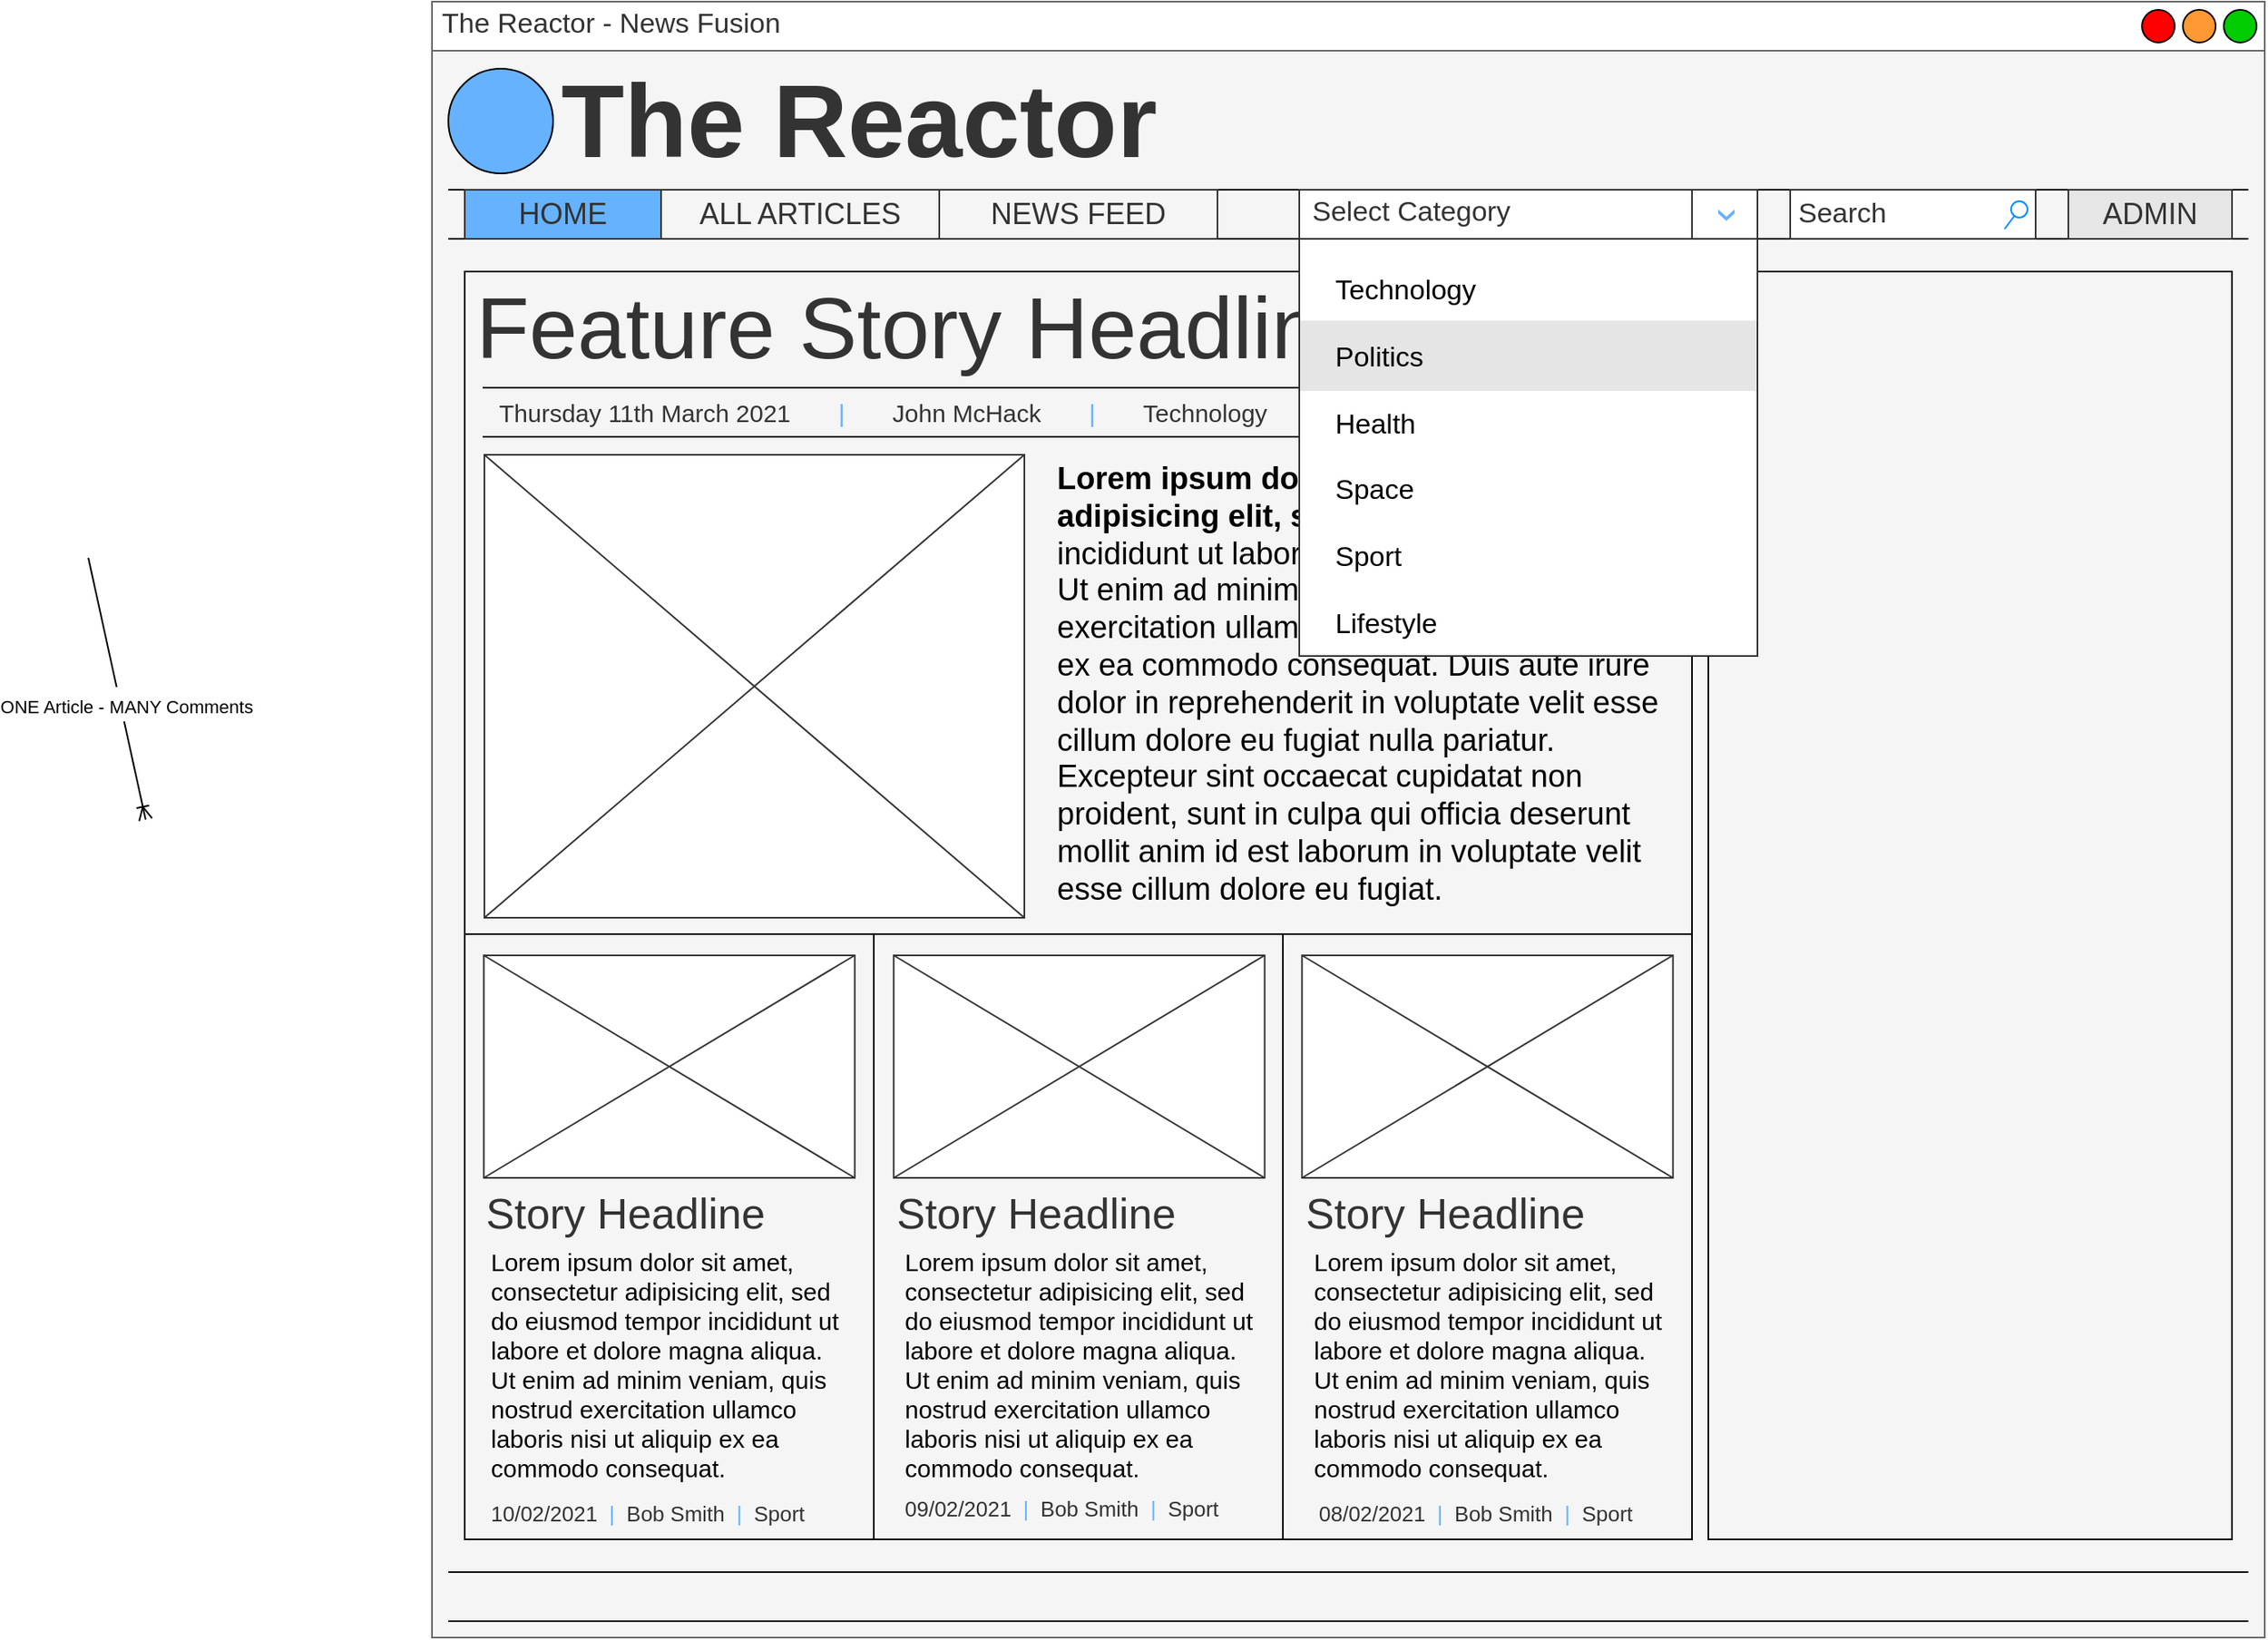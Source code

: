 <mxfile version="14.4.3" type="device"><diagram id="wTZEU-mO4rp6xFmMbXBt" name="Page-1"><mxGraphModel dx="3287" dy="3343" grid="1" gridSize="10" guides="1" tooltips="1" connect="1" arrows="1" fold="1" page="1" pageScale="1" pageWidth="1200" pageHeight="1920" math="0" shadow="0"><root><mxCell id="0"/><mxCell id="1" parent="0"/><mxCell id="v33vJgO5333b17nx0yNe-321" value="" style="strokeWidth=1;shadow=0;dashed=0;align=center;html=1;shape=mxgraph.mockup.containers.window;align=left;verticalAlign=top;spacingLeft=8;strokeColor2=#008cff;strokeColor3=#c4c4c4;fontColor=#333333;mainText=;fontSize=17;labelBackgroundColor=none;rounded=0;glass=0;fillColor=#f5f5f5;strokeColor=#666666;" parent="1" vertex="1"><mxGeometry x="1240" y="40" width="1120" height="1000" as="geometry"/></mxCell><mxCell id="v33vJgO5333b17nx0yNe-303" value="" style="fontSize=12;html=1;endArrow=ERoneToMany;entryX=0.5;entryY=0;entryDx=0;entryDy=0;exitX=0.5;exitY=1;exitDx=0;exitDy=0;" parent="1" source="v33vJgO5333b17nx0yNe-164" edge="1"><mxGeometry width="100" height="100" relative="1" as="geometry"><mxPoint x="1030" y="380" as="sourcePoint"/><mxPoint x="1065" y="540" as="targetPoint"/></mxGeometry></mxCell><mxCell id="v33vJgO5333b17nx0yNe-304" value="&lt;span style=&quot;font-size: 11px&quot;&gt;ONE Article - MANY Comments&lt;/span&gt;" style="edgeLabel;html=1;align=center;verticalAlign=middle;resizable=0;points=[];fontSize=18;" parent="v33vJgO5333b17nx0yNe-303" vertex="1" connectable="0"><mxGeometry x="0.308" relative="1" as="geometry"><mxPoint y="-16" as="offset"/></mxGeometry></mxCell><mxCell id="v33vJgO5333b17nx0yNe-340" value="The Reactor - News Fusion" style="strokeWidth=1;shadow=0;dashed=0;align=center;html=1;shape=mxgraph.mockup.text.textBox;align=left;fontSize=17;spacingLeft=4;spacingTop=-3;strokeColor=#666666;mainText=;rounded=0;glass=0;fillColor=#FFFFFF;fontColor=#333333;" parent="1" vertex="1"><mxGeometry x="1240" y="40" width="1120" height="30" as="geometry"/></mxCell><mxCell id="v33vJgO5333b17nx0yNe-334" value="" style="ellipse;whiteSpace=wrap;html=1;aspect=fixed;rounded=0;shadow=0;glass=0;strokeColor=#000000;fontSize=18;align=center;fillColor=#00CC00;" parent="1" vertex="1"><mxGeometry x="2335" y="45" width="20" height="20" as="geometry"/></mxCell><mxCell id="v33vJgO5333b17nx0yNe-335" value="" style="ellipse;whiteSpace=wrap;html=1;aspect=fixed;rounded=0;shadow=0;glass=0;strokeColor=#000000;fontSize=18;align=center;fillColor=#FF9933;" parent="1" vertex="1"><mxGeometry x="2310" y="45" width="20" height="20" as="geometry"/></mxCell><mxCell id="v33vJgO5333b17nx0yNe-336" value="" style="ellipse;whiteSpace=wrap;html=1;aspect=fixed;rounded=0;shadow=0;glass=0;strokeColor=#000000;fontSize=18;align=center;fillColor=#FF0000;" parent="1" vertex="1"><mxGeometry x="2285" y="45" width="20" height="20" as="geometry"/></mxCell><mxCell id="v33vJgO5333b17nx0yNe-341" value="&lt;font size=&quot;1&quot;&gt;&lt;b style=&quot;font-size: 63px&quot;&gt;The Reactor&lt;/b&gt;&lt;/font&gt;" style="text;html=1;strokeColor=none;fillColor=none;align=left;verticalAlign=middle;whiteSpace=wrap;rounded=0;shadow=0;glass=0;fontSize=18;fontColor=#333333;" parent="1" vertex="1"><mxGeometry x="1317" y="78" width="373" height="70" as="geometry"/></mxCell><mxCell id="v33vJgO5333b17nx0yNe-342" value="" style="ellipse;whiteSpace=wrap;html=1;aspect=fixed;rounded=0;shadow=0;glass=0;strokeColor=#000000;fontSize=18;align=center;fillColor=#66B2FF;" parent="1" vertex="1"><mxGeometry x="1250" y="81" width="64" height="64" as="geometry"/></mxCell><mxCell id="v33vJgO5333b17nx0yNe-344" value="" style="line;strokeWidth=1;html=1;rounded=0;shadow=0;glass=0;fillColor=#4D4D4D;fontSize=18;align=center;fontColor=#333333;" parent="1" vertex="1"><mxGeometry x="1250" y="150" width="1100" height="10" as="geometry"/></mxCell><mxCell id="v33vJgO5333b17nx0yNe-345" value="" style="line;strokeWidth=1;html=1;rounded=0;shadow=0;glass=0;fillColor=#4D4D4D;fontSize=18;align=center;fontColor=#333333;" parent="1" vertex="1"><mxGeometry x="1250" y="180" width="1100" height="10" as="geometry"/></mxCell><mxCell id="v33vJgO5333b17nx0yNe-349" value="" style="group" parent="1" vertex="1" connectable="0"><mxGeometry x="1260" y="155" width="120" height="30" as="geometry"/></mxCell><mxCell id="v33vJgO5333b17nx0yNe-348" value="" style="rounded=0;whiteSpace=wrap;html=1;shadow=0;glass=0;labelBackgroundColor=#66B2FF;strokeWidth=1;fillColor=#66B2FF;fontSize=18;fontColor=#333333;align=center;strokeColor=#333333;" parent="v33vJgO5333b17nx0yNe-349" vertex="1"><mxGeometry width="120" height="30" as="geometry"/></mxCell><mxCell id="v33vJgO5333b17nx0yNe-347" value="HOME" style="text;html=1;strokeColor=none;fillColor=none;align=center;verticalAlign=middle;whiteSpace=wrap;rounded=0;shadow=0;glass=0;fontSize=18;fontColor=#333333;labelBackgroundColor=none;spacingTop=0;" parent="v33vJgO5333b17nx0yNe-349" vertex="1"><mxGeometry x="40" y="5" width="40" height="20" as="geometry"/></mxCell><mxCell id="v33vJgO5333b17nx0yNe-355" value="" style="group;" parent="1" vertex="1" connectable="0"><mxGeometry x="1380" y="155" width="170" height="30" as="geometry"/></mxCell><mxCell id="v33vJgO5333b17nx0yNe-356" value="" style="rounded=0;whiteSpace=wrap;html=1;shadow=0;glass=0;labelBackgroundColor=#66B2FF;strokeWidth=1;fontSize=18;fontColor=#333333;align=center;strokeColor=#333333;fillColor=none;" parent="v33vJgO5333b17nx0yNe-355" vertex="1"><mxGeometry width="170" height="30" as="geometry"/></mxCell><mxCell id="v33vJgO5333b17nx0yNe-357" value="ALL ARTICLES" style="text;html=1;strokeColor=none;fillColor=none;align=center;verticalAlign=middle;whiteSpace=wrap;rounded=0;shadow=0;glass=0;fontSize=18;fontColor=#333333;labelBackgroundColor=none;spacingTop=0;" parent="v33vJgO5333b17nx0yNe-355" vertex="1"><mxGeometry y="5" width="170" height="20" as="geometry"/></mxCell><mxCell id="v33vJgO5333b17nx0yNe-364" value="" style="group;" parent="1" vertex="1" connectable="0"><mxGeometry x="1550" y="155" width="170" height="30" as="geometry"/></mxCell><mxCell id="v33vJgO5333b17nx0yNe-365" value="" style="rounded=0;whiteSpace=wrap;html=1;shadow=0;glass=0;labelBackgroundColor=#66B2FF;strokeWidth=1;fontSize=18;fontColor=#333333;align=center;strokeColor=#333333;fillColor=none;" parent="v33vJgO5333b17nx0yNe-364" vertex="1"><mxGeometry width="170" height="30" as="geometry"/></mxCell><mxCell id="v33vJgO5333b17nx0yNe-366" value="NEWS FEED" style="text;html=1;strokeColor=none;fillColor=none;align=center;verticalAlign=middle;whiteSpace=wrap;rounded=0;shadow=0;glass=0;fontSize=18;fontColor=#333333;labelBackgroundColor=none;spacingTop=0;" parent="v33vJgO5333b17nx0yNe-364" vertex="1"><mxGeometry y="5" width="170" height="20" as="geometry"/></mxCell><mxCell id="v33vJgO5333b17nx0yNe-372" value="" style="group;" parent="1" vertex="1" connectable="0"><mxGeometry x="2240" y="155" width="100" height="30" as="geometry"/></mxCell><mxCell id="v33vJgO5333b17nx0yNe-373" value="" style="rounded=0;whiteSpace=wrap;html=1;shadow=0;glass=0;labelBackgroundColor=#66B2FF;strokeWidth=1;fontSize=18;fontColor=#333333;align=center;strokeColor=#333333;fillColor=#E6E6E6;" parent="v33vJgO5333b17nx0yNe-372" vertex="1"><mxGeometry width="100.0" height="30" as="geometry"/></mxCell><mxCell id="v33vJgO5333b17nx0yNe-374" value="ADMIN" style="text;html=1;strokeColor=none;fillColor=none;align=center;verticalAlign=middle;whiteSpace=wrap;rounded=0;shadow=0;glass=0;fontSize=18;fontColor=#333333;labelBackgroundColor=none;spacingTop=0;" parent="v33vJgO5333b17nx0yNe-372" vertex="1"><mxGeometry y="5" width="100.0" height="20" as="geometry"/></mxCell><mxCell id="v33vJgO5333b17nx0yNe-375" value="&lt;font color=&quot;#333333&quot;&gt;Search&lt;/font&gt;" style="strokeWidth=1;shadow=0;dashed=0;align=center;html=1;shape=mxgraph.mockup.forms.searchBox;mainText=;strokeColor2=#008cff;fontColor=#666666;fontSize=17;align=left;spacingLeft=3;rounded=0;glass=0;labelBackgroundColor=none;strokeColor=#333333;fillColor=#FFFFFF;" parent="1" vertex="1"><mxGeometry x="2070" y="155" width="150" height="30" as="geometry"/></mxCell><mxCell id="v33vJgO5333b17nx0yNe-378" value="&lt;span style=&quot;color: rgb(51 , 51 , 51) ; font-family: &amp;#34;helvetica&amp;#34; ; font-size: 17px ; font-style: normal ; font-weight: 400 ; letter-spacing: normal ; text-align: left ; text-indent: 0px ; text-transform: none ; word-spacing: 0px ; display: inline ; float: none&quot;&gt;Select Category&lt;/span&gt;" style="rounded=0;arcSize=9;fillColor=#ffffff;html=1;strokeWidth=1;spacingLeft=6;fontColor=#000000;align=left;shadow=0;glass=0;labelBackgroundColor=none;sketch=0;strokeColor=#333333;spacingBottom=2;" parent="1" vertex="1"><mxGeometry x="1770" y="155" width="280" height="30" as="geometry"/></mxCell><mxCell id="v33vJgO5333b17nx0yNe-385" value="" style="rounded=0;whiteSpace=wrap;html=1;shadow=0;glass=0;labelBackgroundColor=none;sketch=0;strokeColor=#333333;strokeWidth=1;fontSize=18;fontColor=#333333;align=center;fillColor=#FFFFFF;" parent="v33vJgO5333b17nx0yNe-378" vertex="1"><mxGeometry x="240" width="40" height="30" as="geometry"/></mxCell><mxCell id="v33vJgO5333b17nx0yNe-379" value="" style="shape=step;whiteSpace=wrap;html=1;rounded=0;strokeColor=none;strokeWidth=2;gradientColor=none;fontFamily=Verdana;fontSize=14;fontColor=#000000;align=left;direction=south;size=0.65;fillColor=#66B2FF;" parent="v33vJgO5333b17nx0yNe-378" vertex="1"><mxGeometry x="1" y="0.5" width="10" height="7" relative="1" as="geometry"><mxPoint x="-24" y="-3" as="offset"/></mxGeometry></mxCell><mxCell id="v33vJgO5333b17nx0yNe-387" value="" style="rounded=0;whiteSpace=wrap;html=1;shadow=0;glass=0;labelBackgroundColor=none;sketch=0;strokeWidth=1;fontSize=18;fontColor=#333333;align=center;fillColor=none;" parent="1" vertex="1"><mxGeometry x="1260" y="205" width="750" height="775" as="geometry"/></mxCell><mxCell id="v33vJgO5333b17nx0yNe-388" value="" style="rounded=0;whiteSpace=wrap;html=1;shadow=0;glass=0;labelBackgroundColor=none;sketch=0;strokeWidth=1;fontSize=18;fontColor=#333333;align=center;fillColor=none;" parent="1" vertex="1"><mxGeometry x="2020" y="205" width="320" height="775" as="geometry"/></mxCell><mxCell id="v33vJgO5333b17nx0yNe-390" value="" style="line;strokeWidth=1;html=1;rounded=0;shadow=0;glass=0;fillColor=#4D4D4D;fontSize=18;align=center;fontColor=#333333;" parent="1" vertex="1"><mxGeometry x="1250" y="995" width="1100" height="10" as="geometry"/></mxCell><mxCell id="v33vJgO5333b17nx0yNe-391" value="" style="line;strokeWidth=1;html=1;rounded=0;shadow=0;glass=0;fillColor=#4D4D4D;fontSize=18;align=center;fontColor=#333333;" parent="1" vertex="1"><mxGeometry x="1250" y="1025" width="1100" height="10" as="geometry"/></mxCell><mxCell id="v33vJgO5333b17nx0yNe-393" value="" style="rounded=0;whiteSpace=wrap;html=1;shadow=0;glass=0;labelBackgroundColor=none;sketch=0;strokeColor=#000000;strokeWidth=1;fillColor=none;fontSize=18;fontColor=#333333;align=center;" parent="1" vertex="1"><mxGeometry x="1260" y="610" width="250" height="370" as="geometry"/></mxCell><mxCell id="v33vJgO5333b17nx0yNe-394" value="" style="rounded=0;whiteSpace=wrap;html=1;shadow=0;glass=0;labelBackgroundColor=none;sketch=0;strokeColor=#000000;strokeWidth=1;fillColor=none;fontSize=18;fontColor=#333333;align=center;" parent="1" vertex="1"><mxGeometry x="1510" y="610" width="250" height="370" as="geometry"/></mxCell><mxCell id="v33vJgO5333b17nx0yNe-395" value="" style="rounded=0;whiteSpace=wrap;html=1;shadow=0;glass=0;labelBackgroundColor=none;sketch=0;strokeColor=#000000;strokeWidth=1;fillColor=none;fontSize=18;fontColor=#333333;align=center;" parent="1" vertex="1"><mxGeometry x="1760" y="610" width="250" height="370" as="geometry"/></mxCell><mxCell id="v33vJgO5333b17nx0yNe-322" value="" style="verticalLabelPosition=bottom;shadow=0;dashed=0;align=center;html=1;verticalAlign=top;strokeWidth=1;shape=mxgraph.mockup.graphics.simpleIcon;rounded=0;glass=0;fillColor=#FFFFFF;fontSize=18;strokeColor=#333333;" parent="1" vertex="1"><mxGeometry x="1272" y="317" width="330" height="283" as="geometry"/></mxCell><mxCell id="v33vJgO5333b17nx0yNe-396" value="&lt;span style=&quot;font-weight: normal&quot;&gt;Feature Story Headline&lt;/span&gt;" style="text;html=1;strokeColor=none;fillColor=none;align=left;verticalAlign=middle;whiteSpace=wrap;rounded=0;shadow=0;glass=0;labelBackgroundColor=none;sketch=0;fontSize=53;fontColor=#333333;fontStyle=1" parent="1" vertex="1"><mxGeometry x="1265" y="200" width="747" height="77" as="geometry"/></mxCell><mxCell id="v33vJgO5333b17nx0yNe-397" value="" style="line;strokeWidth=1;html=1;rounded=0;shadow=0;glass=0;fillColor=#4D4D4D;fontSize=18;align=center;fontColor=#333333;" parent="1" vertex="1"><mxGeometry x="1271" y="271" width="729" height="10" as="geometry"/></mxCell><mxCell id="v33vJgO5333b17nx0yNe-398" value="" style="line;strokeWidth=1;html=1;rounded=0;shadow=0;glass=0;fillColor=#4D4D4D;fontSize=18;align=center;fontColor=#333333;" parent="1" vertex="1"><mxGeometry x="1271" y="301" width="729" height="10" as="geometry"/></mxCell><mxCell id="v33vJgO5333b17nx0yNe-399" value="&lt;font style=&quot;font-size: 19px&quot;&gt;&lt;b&gt;Lorem ipsum dolor sit amet, consectetur adipisicing elit, sed do eiusmod.&lt;/b&gt; Tempor incididunt ut labore et dolore magna aliqua. Ut enim ad minim veniam, quis nostrud exercitation ullamco laboris nisi ut aliquip ex ea commodo consequat. Duis aute irure dolor in reprehenderit in voluptate velit esse cillum dolore eu fugiat nulla pariatur. Excepteur sint occaecat cupidatat non proident, sunt in culpa qui officia deserunt mollit anim id est laborum in voluptate velit esse cillum dolore eu fugiat.&lt;br&gt;&lt;/font&gt;" style="text;spacingTop=-5;whiteSpace=wrap;html=1;align=left;fontSize=12;fontFamily=Helvetica;fillColor=none;strokeColor=none;rounded=0;shadow=0;glass=0;labelBackgroundColor=none;sketch=0;" parent="1" vertex="1"><mxGeometry x="1620" y="319" width="370" height="283" as="geometry"/></mxCell><mxCell id="v33vJgO5333b17nx0yNe-403" value="&lt;span style=&quot;font-size: 15px&quot;&gt;Thursday 11th March 2021&amp;nbsp; &amp;nbsp; &amp;nbsp; &amp;nbsp;&lt;font color=&quot;#66b2ff&quot; style=&quot;font-size: 15px&quot;&gt;|&lt;/font&gt;&amp;nbsp; &amp;nbsp; &amp;nbsp; &amp;nbsp;John McHack&amp;nbsp; &amp;nbsp; &amp;nbsp; &amp;nbsp;&lt;font color=&quot;#66b2ff&quot; style=&quot;font-size: 15px&quot;&gt;|&lt;/font&gt;&amp;nbsp; &amp;nbsp; &amp;nbsp; &amp;nbsp;Technology&lt;/span&gt;" style="text;html=1;strokeColor=none;fillColor=none;align=left;verticalAlign=middle;whiteSpace=wrap;rounded=0;shadow=0;glass=0;labelBackgroundColor=none;sketch=0;fontSize=53;fontColor=#333333;spacing=0;spacingTop=-15;" parent="1" vertex="1"><mxGeometry x="1281" y="265" width="719" height="40" as="geometry"/></mxCell><mxCell id="v33vJgO5333b17nx0yNe-382" value="&lt;font style=&quot;font-size: 17px&quot;&gt;Technology&lt;br&gt;&lt;/font&gt;&lt;div style=&quot;font-size: 17px&quot;&gt;&lt;font style=&quot;font-size: 17px&quot;&gt;&lt;br&gt;&lt;/font&gt;&lt;div&gt;&lt;font style=&quot;font-size: 17px&quot;&gt;Politics&lt;/font&gt;&lt;/div&gt;&lt;font style=&quot;font-size: 17px&quot;&gt;&lt;br&gt;&lt;/font&gt;&lt;div&gt;&lt;font style=&quot;font-size: 17px&quot;&gt;Health&lt;/font&gt;&lt;/div&gt;&lt;font style=&quot;font-size: 17px&quot;&gt;&lt;br&gt;&lt;/font&gt;&lt;div&gt;&lt;/div&gt;&lt;div&gt;&lt;font style=&quot;font-size: 17px&quot;&gt;Space&lt;/font&gt;&lt;/div&gt;&lt;div&gt;&lt;font style=&quot;font-size: 17px&quot;&gt;&lt;br&gt;&lt;/font&gt;&lt;/div&gt;&lt;div&gt;&lt;font style=&quot;font-size: 17px&quot;&gt;Sport&lt;/font&gt;&lt;/div&gt;&lt;div&gt;&lt;font style=&quot;font-size: 17px&quot;&gt;&lt;br&gt;&lt;/font&gt;&lt;/div&gt;&lt;div&gt;&lt;font style=&quot;font-size: 17px&quot;&gt;Lifestyle&lt;/font&gt;&lt;/div&gt;&lt;/div&gt;" style="html=1;rounded=0;fillColor=#ffffff;fontSize=12;align=left;fontColor=#000000;shadow=0;arcSize=1;whiteSpace=wrap;spacing=2;verticalAlign=top;fontStyle=0;spacingLeft=20;spacingTop=15;glass=0;labelBackgroundColor=none;sketch=0;strokeColor=#333333;" parent="1" vertex="1"><mxGeometry x="1770" y="185" width="280" height="255" as="geometry"/></mxCell><mxCell id="v33vJgO5333b17nx0yNe-383" value="" style="rounded=0;fillColor=#000000;strokeColor=none;html=1;opacity=10;resizeWidth=1" parent="v33vJgO5333b17nx0yNe-382" vertex="1"><mxGeometry width="280" height="43" relative="1" as="geometry"><mxPoint y="50" as="offset"/></mxGeometry></mxCell><mxCell id="v33vJgO5333b17nx0yNe-386" style="edgeStyle=none;rounded=0;orthogonalLoop=1;jettySize=auto;html=1;exitX=0.5;exitY=0;exitDx=0;exitDy=0;fontSize=18;fontColor=#333333;" parent="v33vJgO5333b17nx0yNe-382" source="v33vJgO5333b17nx0yNe-383" target="v33vJgO5333b17nx0yNe-383" edge="1"><mxGeometry relative="1" as="geometry"/></mxCell><mxCell id="v33vJgO5333b17nx0yNe-408" value="" style="verticalLabelPosition=bottom;shadow=0;dashed=0;align=center;html=1;verticalAlign=top;strokeWidth=1;shape=mxgraph.mockup.graphics.simpleIcon;rounded=0;glass=0;fillColor=#FFFFFF;fontSize=18;strokeColor=#333333;" parent="1" vertex="1"><mxGeometry x="1271.67" y="623" width="226.67" height="136" as="geometry"/></mxCell><mxCell id="v33vJgO5333b17nx0yNe-409" value="" style="verticalLabelPosition=bottom;shadow=0;dashed=0;align=center;html=1;verticalAlign=top;strokeWidth=1;shape=mxgraph.mockup.graphics.simpleIcon;rounded=0;glass=0;fillColor=#FFFFFF;fontSize=18;strokeColor=#333333;" parent="1" vertex="1"><mxGeometry x="1522.16" y="623" width="226.67" height="136" as="geometry"/></mxCell><mxCell id="v33vJgO5333b17nx0yNe-410" value="" style="verticalLabelPosition=bottom;shadow=0;dashed=0;align=center;html=1;verticalAlign=top;strokeWidth=1;shape=mxgraph.mockup.graphics.simpleIcon;rounded=0;glass=0;fillColor=#FFFFFF;fontSize=18;strokeColor=#333333;" parent="1" vertex="1"><mxGeometry x="1771.67" y="623" width="226.67" height="136" as="geometry"/></mxCell><mxCell id="v33vJgO5333b17nx0yNe-411" value="Story Headline" style="text;html=1;strokeColor=none;fillColor=none;align=left;verticalAlign=middle;whiteSpace=wrap;rounded=0;shadow=0;glass=0;labelBackgroundColor=none;sketch=0;fontSize=26;fontColor=#333333;" parent="1" vertex="1"><mxGeometry x="1271" y="771" width="216" height="20" as="geometry"/></mxCell><mxCell id="v33vJgO5333b17nx0yNe-412" value="Story Headline" style="text;html=1;strokeColor=none;fillColor=none;align=left;verticalAlign=middle;whiteSpace=wrap;rounded=0;shadow=0;glass=0;labelBackgroundColor=none;sketch=0;fontSize=26;fontColor=#333333;" parent="1" vertex="1"><mxGeometry x="1522.16" y="771" width="216" height="20" as="geometry"/></mxCell><mxCell id="v33vJgO5333b17nx0yNe-413" value="Story Headline" style="text;html=1;strokeColor=none;fillColor=none;align=left;verticalAlign=middle;whiteSpace=wrap;rounded=0;shadow=0;glass=0;labelBackgroundColor=none;sketch=0;fontSize=26;fontColor=#333333;" parent="1" vertex="1"><mxGeometry x="1771.67" y="771" width="216" height="20" as="geometry"/></mxCell><mxCell id="v33vJgO5333b17nx0yNe-414" value="&lt;font style=&quot;font-size: 15px&quot;&gt;Lorem ipsum dolor sit amet, consectetur adipisicing elit, sed do eiusmod tempor incididunt ut labore et dolore magna aliqua. Ut enim ad minim veniam, quis nostrud exercitation ullamco laboris nisi ut aliquip ex ea commodo consequat.&lt;/font&gt;" style="text;spacingTop=-5;whiteSpace=wrap;html=1;align=left;fontSize=15;fontFamily=Helvetica;fillColor=none;strokeColor=none;rounded=0;shadow=0;glass=0;labelBackgroundColor=none;sketch=0;" parent="1" vertex="1"><mxGeometry x="1274" y="800" width="216" height="150" as="geometry"/></mxCell><mxCell id="v33vJgO5333b17nx0yNe-415" value="&lt;font style=&quot;font-size: 15px&quot;&gt;Lorem ipsum dolor sit amet, consectetur adipisicing elit, sed do eiusmod tempor incididunt ut labore et dolore magna aliqua. Ut enim ad minim veniam, quis nostrud exercitation ullamco laboris nisi ut aliquip ex ea commodo consequat.&lt;/font&gt;" style="text;spacingTop=-5;whiteSpace=wrap;html=1;align=left;fontSize=15;fontFamily=Helvetica;fillColor=none;strokeColor=none;rounded=0;shadow=0;glass=0;labelBackgroundColor=none;sketch=0;" parent="1" vertex="1"><mxGeometry x="1527" y="800" width="216" height="150" as="geometry"/></mxCell><mxCell id="v33vJgO5333b17nx0yNe-416" value="&lt;font style=&quot;font-size: 15px&quot;&gt;Lorem ipsum dolor sit amet, consectetur adipisicing elit, sed do eiusmod tempor incididunt ut labore et dolore magna aliqua. Ut enim ad minim veniam, quis nostrud exercitation ullamco laboris nisi ut aliquip ex ea commodo consequat.&lt;/font&gt;" style="text;spacingTop=-5;whiteSpace=wrap;html=1;align=left;fontSize=15;fontFamily=Helvetica;fillColor=none;strokeColor=none;rounded=0;shadow=0;glass=0;labelBackgroundColor=none;sketch=0;" parent="1" vertex="1"><mxGeometry x="1777" y="800" width="216" height="150" as="geometry"/></mxCell><mxCell id="v33vJgO5333b17nx0yNe-418" value="&lt;font style=&quot;font-size: 13px&quot;&gt;10/02/2021&amp;nbsp; &lt;font color=&quot;#66b2ff&quot; style=&quot;font-size: 13px&quot;&gt;|&lt;/font&gt;&amp;nbsp; Bob Smith&amp;nbsp;&amp;nbsp;&lt;font color=&quot;#66b2ff&quot; style=&quot;font-size: 13px&quot;&gt;|&lt;/font&gt;&amp;nbsp; Sport&lt;/font&gt;" style="text;html=1;strokeColor=none;fillColor=none;align=left;verticalAlign=middle;whiteSpace=wrap;rounded=0;shadow=0;glass=0;labelBackgroundColor=none;sketch=0;fontSize=15;fontColor=#333333;" parent="1" vertex="1"><mxGeometry x="1274" y="953" width="206" height="20" as="geometry"/></mxCell><mxCell id="v33vJgO5333b17nx0yNe-419" value="&lt;font style=&quot;font-size: 13px&quot;&gt;09/02/2021&amp;nbsp; &lt;font color=&quot;#66b2ff&quot; style=&quot;font-size: 13px&quot;&gt;|&lt;/font&gt;&amp;nbsp; Bob Smith&amp;nbsp;&amp;nbsp;&lt;font color=&quot;#66b2ff&quot; style=&quot;font-size: 13px&quot;&gt;|&lt;/font&gt;&amp;nbsp; Sport&lt;/font&gt;" style="text;html=1;strokeColor=none;fillColor=none;align=left;verticalAlign=middle;whiteSpace=wrap;rounded=0;shadow=0;glass=0;labelBackgroundColor=none;sketch=0;fontSize=15;fontColor=#333333;" parent="1" vertex="1"><mxGeometry x="1527" y="950" width="206" height="20" as="geometry"/></mxCell><mxCell id="v33vJgO5333b17nx0yNe-421" value="&lt;font style=&quot;font-size: 13px&quot;&gt;08/02/2021&amp;nbsp; &lt;font color=&quot;#66b2ff&quot; style=&quot;font-size: 13px&quot;&gt;|&lt;/font&gt;&amp;nbsp; Bob Smith&amp;nbsp;&amp;nbsp;&lt;font color=&quot;#66b2ff&quot; style=&quot;font-size: 13px&quot;&gt;|&lt;/font&gt;&amp;nbsp; Sport&lt;/font&gt;" style="text;html=1;strokeColor=none;fillColor=none;align=left;verticalAlign=middle;whiteSpace=wrap;rounded=0;shadow=0;glass=0;labelBackgroundColor=none;sketch=0;fontSize=15;fontColor=#333333;" parent="1" vertex="1"><mxGeometry x="1780" y="953" width="206" height="20" as="geometry"/></mxCell></root></mxGraphModel></diagram></mxfile>